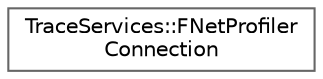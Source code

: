 digraph "Graphical Class Hierarchy"
{
 // INTERACTIVE_SVG=YES
 // LATEX_PDF_SIZE
  bgcolor="transparent";
  edge [fontname=Helvetica,fontsize=10,labelfontname=Helvetica,labelfontsize=10];
  node [fontname=Helvetica,fontsize=10,shape=box,height=0.2,width=0.4];
  rankdir="LR";
  Node0 [id="Node000000",label="TraceServices::FNetProfiler\lConnection",height=0.2,width=0.4,color="grey40", fillcolor="white", style="filled",URL="$d1/db1/structTraceServices_1_1FNetProfilerConnection.html",tooltip=" "];
}

